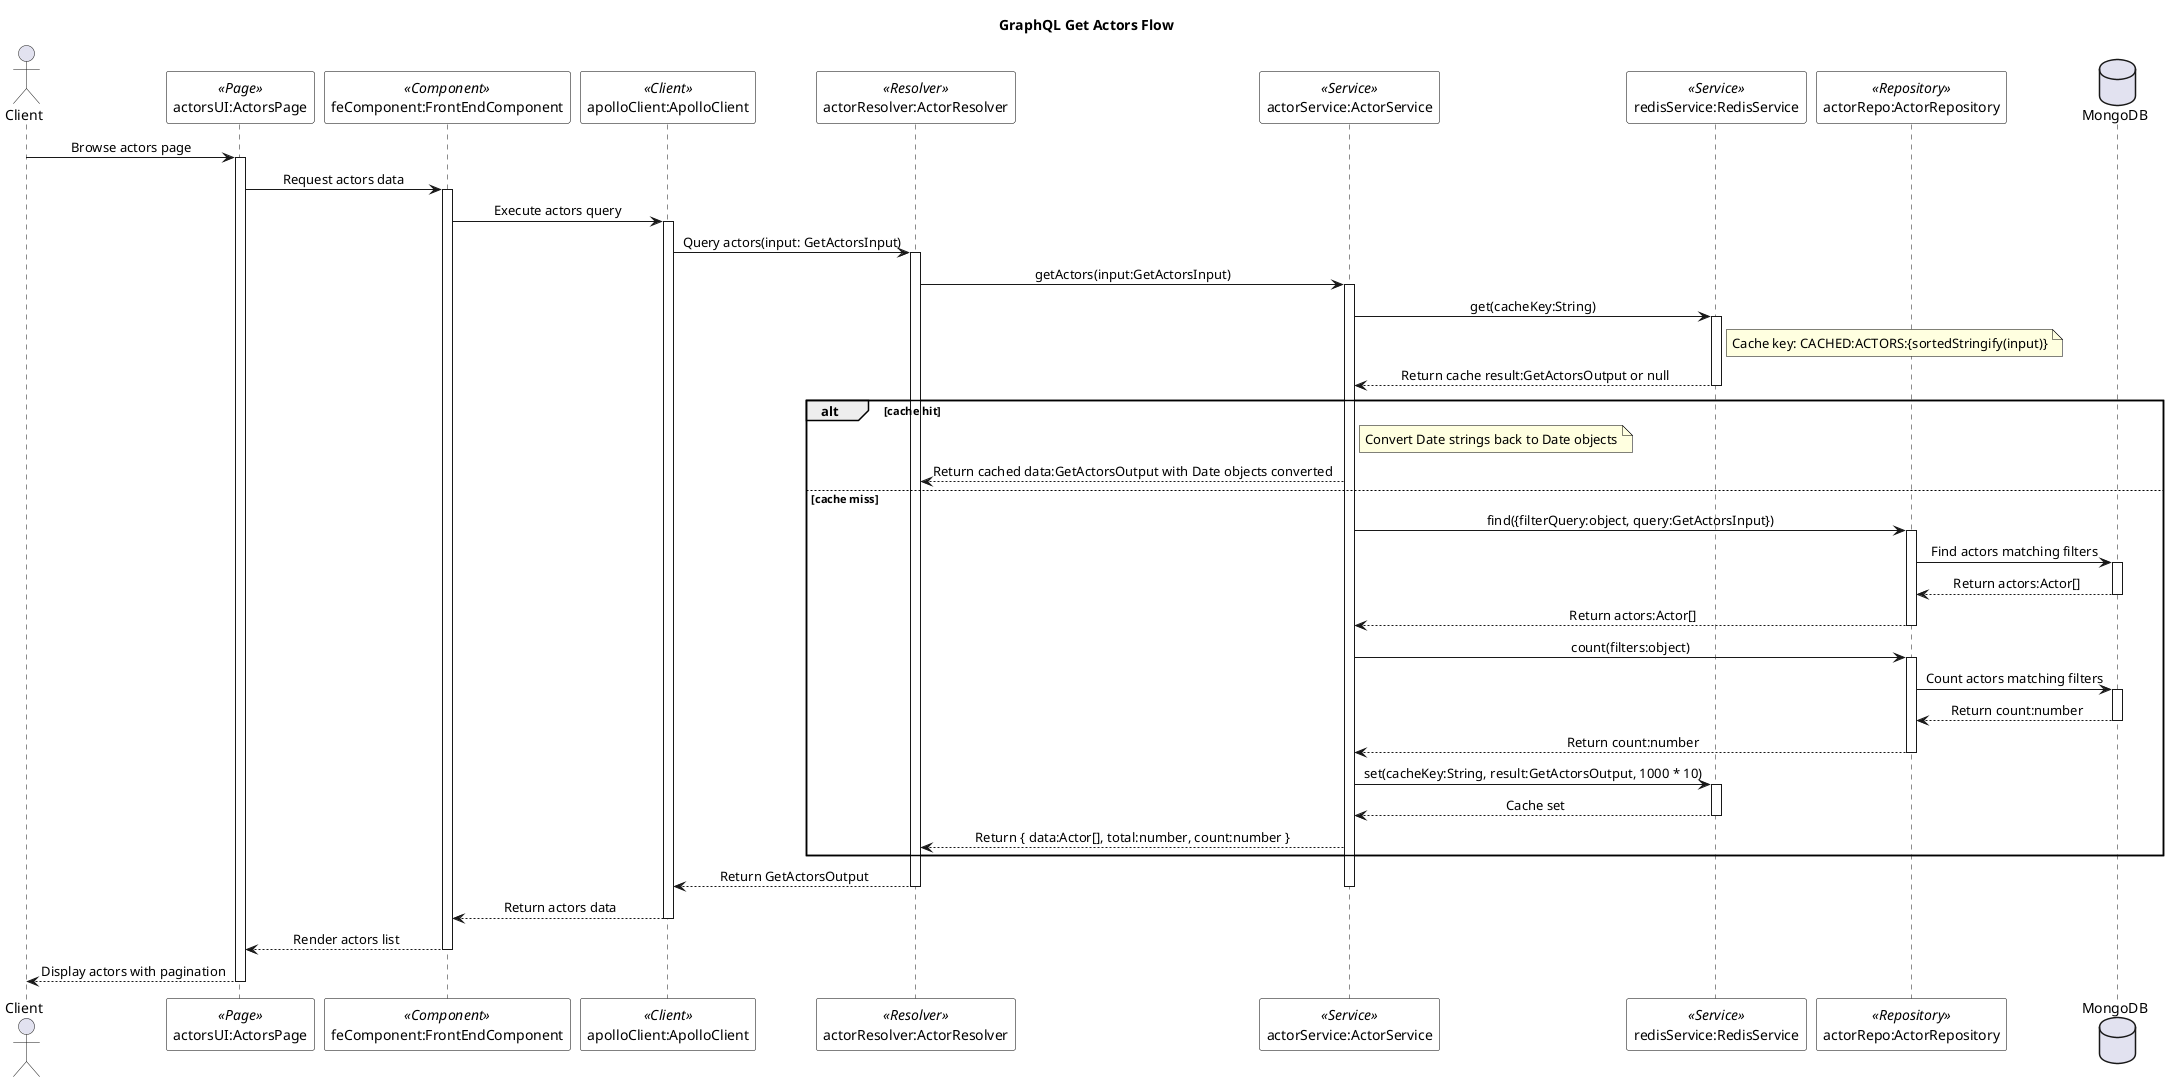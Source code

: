 @startuml GraphQL Get Actors Flow

skinparam SequenceMessageAlignment center
skinparam SequenceBoxBackgroundColor white
skinparam SequenceBoxBorderColor black
skinparam NoteBackgroundColor lightyellow
skinparam NoteBorderColor black
skinparam ParticipantBackgroundColor white
skinparam ParticipantBorderColor black

title GraphQL Get Actors Flow

actor "Client" as appClient
participant "actorsUI:ActorsPage" as actorsUI <<Page>>
participant "feComponent:FrontEndComponent" as feComponent <<Component>>
participant "apolloClient:ApolloClient" as apolloClient <<Client>>
participant "actorResolver:ActorResolver" as actorResolver <<Resolver>>
participant "actorService:ActorService" as actorService <<Service>>
participant "redisService:RedisService" as redisService <<Service>>
participant "actorRepo:ActorRepository" as actorRepo <<Repository>>
database "MongoDB" as mongoDB

appClient -> actorsUI : Browse actors page
activate actorsUI
actorsUI -> feComponent : Request actors data
activate feComponent
feComponent -> apolloClient : Execute actors query
activate apolloClient
apolloClient -> actorResolver : Query actors(input: GetActorsInput)
activate actorResolver

actorResolver -> actorService : getActors(input:GetActorsInput)
activate actorService

actorService -> redisService : get(cacheKey:String)
activate redisService
note right of redisService
  Cache key: CACHED:ACTORS:{sortedStringify(input)}
end note
redisService --> actorService : Return cache result:GetActorsOutput or null
deactivate redisService

alt cache hit
    note right of actorService
      Convert Date strings back to Date objects
    end note
    actorService --> actorResolver : Return cached data:GetActorsOutput with Date objects converted
else cache miss
    actorService -> actorRepo : find({filterQuery:object, query:GetActorsInput})
    activate actorRepo
    actorRepo -> mongoDB : Find actors matching filters
    activate mongoDB
    mongoDB --> actorRepo : Return actors:Actor[]
    deactivate mongoDB
    actorRepo --> actorService : Return actors:Actor[]
    deactivate actorRepo

    actorService -> actorRepo : count(filters:object)
    activate actorRepo
    actorRepo -> mongoDB : Count actors matching filters
    activate mongoDB
    mongoDB --> actorRepo : Return count:number
    deactivate mongoDB
    actorRepo --> actorService : Return count:number
    deactivate actorRepo

    actorService -> redisService : set(cacheKey:String, result:GetActorsOutput, 1000 * 10)
    activate redisService
    redisService --> actorService : Cache set
    deactivate redisService

    actorService --> actorResolver : Return { data:Actor[], total:number, count:number }
end

actorResolver --> apolloClient : Return GetActorsOutput
deactivate actorService
deactivate actorResolver
apolloClient --> feComponent : Return actors data
deactivate apolloClient
feComponent --> actorsUI : Render actors list
deactivate feComponent
actorsUI --> appClient : Display actors with pagination
deactivate actorsUI

@enduml
